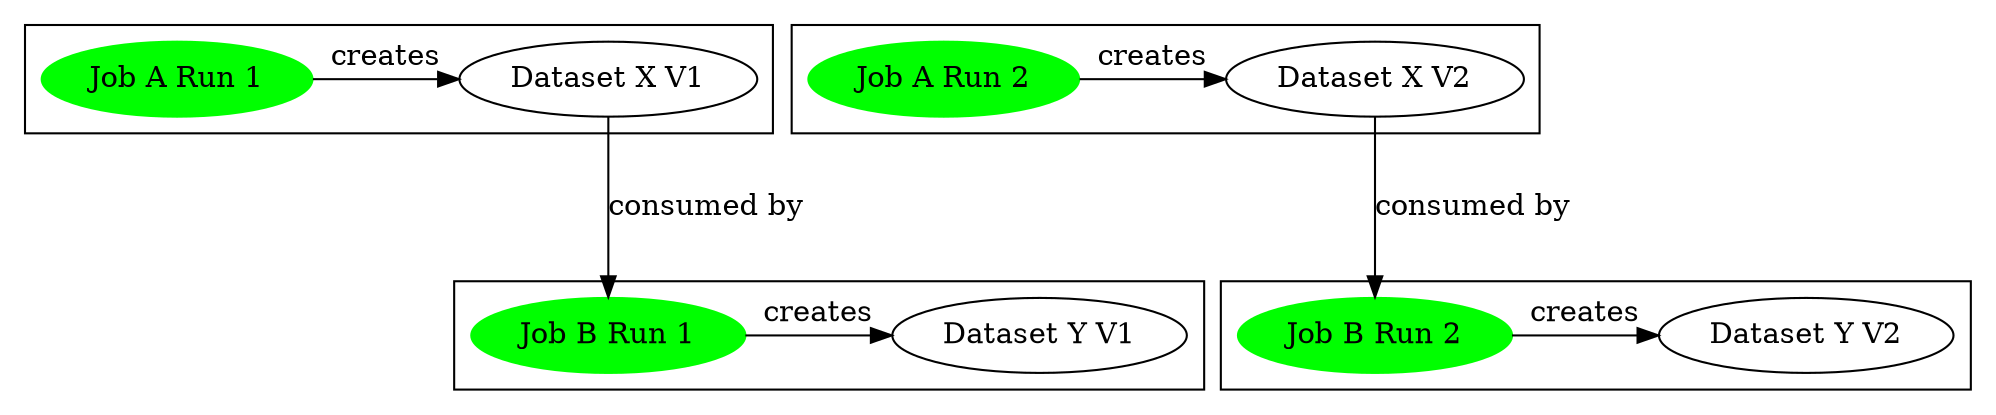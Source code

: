 digraph Creation {
    ranksep=1;
    rankdir=TB;
    newrank="true";
    subgraph cluster0{
        rank="same"
        JobA1[color=green,style=filled,label="Job A Run 1"];
        DatasetX1[label="Dataset X V1"];
        JobA1 -> DatasetX1 [label="creates"];
    }
    subgraph cluster1{
        rank="same"
        DatasetY1[label="Dataset Y V1"];
        JobB1[color=green,style=filled,label="Job B Run 1"];
        DatasetX1 -> JobB1 [label="consumed by"];
        JobB1 -> DatasetY1 [label="creates"];
    }
    subgraph cluster2{
        rank="same"
        JobA2[color=green,style=filled,label="Job A Run 2"];
        DatasetX2[label="Dataset X V2"];
        JobA2 -> DatasetX2 [label="creates"];
    }
    subgraph cluster3{
        rank="same"
        DatasetY2[label="Dataset Y V2"];
        JobB2[color=green,style=filled,label="Job B Run 2"];
        DatasetX2 -> JobB2 [label="consumed by"];
        JobB2 -> DatasetY2 [label="creates"];
    }

}